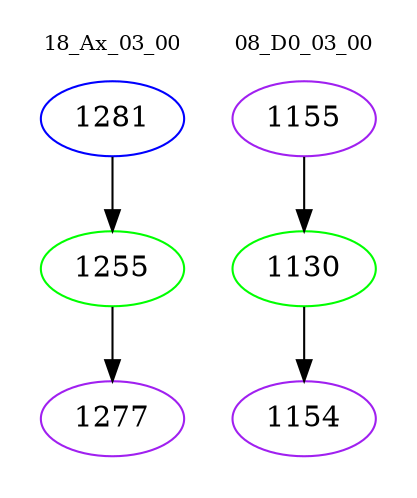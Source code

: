 digraph{
subgraph cluster_0 {
color = white
label = "18_Ax_03_00";
fontsize=10;
T0_1281 [label="1281", color="blue"]
T0_1281 -> T0_1255 [color="black"]
T0_1255 [label="1255", color="green"]
T0_1255 -> T0_1277 [color="black"]
T0_1277 [label="1277", color="purple"]
}
subgraph cluster_1 {
color = white
label = "08_D0_03_00";
fontsize=10;
T1_1155 [label="1155", color="purple"]
T1_1155 -> T1_1130 [color="black"]
T1_1130 [label="1130", color="green"]
T1_1130 -> T1_1154 [color="black"]
T1_1154 [label="1154", color="purple"]
}
}
